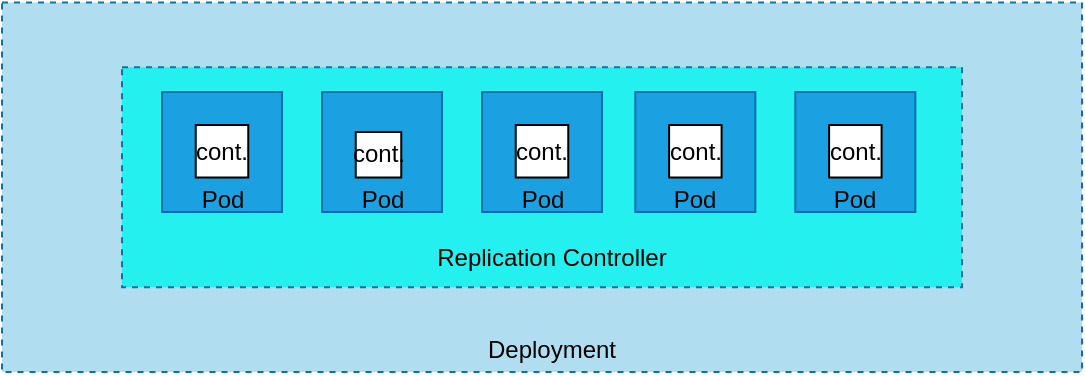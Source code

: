 <mxfile version="16.5.1" type="device"><diagram id="P_9lzfHDHfWOj2wfMAfF" name="Page-1"><mxGraphModel dx="981" dy="591" grid="1" gridSize="10" guides="1" tooltips="1" connect="1" arrows="1" fold="1" page="1" pageScale="1" pageWidth="850" pageHeight="1100" math="0" shadow="0"><root><mxCell id="0"/><mxCell id="1" parent="0"/><mxCell id="oiO0h5mgKHfxbsJJMELq-2" value="" style="rounded=0;whiteSpace=wrap;html=1;dashed=1;fillColor=#b1ddf0;strokeColor=#10739e;" vertex="1" parent="1"><mxGeometry x="400" y="265.26" width="540" height="184.74" as="geometry"/></mxCell><mxCell id="TK9xTPbBxxrg4uhe8PhW-23" value="" style="rounded=0;whiteSpace=wrap;html=1;dashed=1;fillColor=#24F0F0;strokeColor=#10739e;" parent="1" vertex="1"><mxGeometry x="460" y="297.63" width="420" height="110" as="geometry"/></mxCell><mxCell id="TK9xTPbBxxrg4uhe8PhW-26" value="" style="group" parent="1" vertex="1" connectable="0"><mxGeometry x="480" y="310" width="60" height="65.25" as="geometry"/></mxCell><mxCell id="TK9xTPbBxxrg4uhe8PhW-27" value="" style="whiteSpace=wrap;html=1;aspect=fixed;fillColor=#1ba1e2;fontColor=#ffffff;strokeColor=#006EAF;" parent="TK9xTPbBxxrg4uhe8PhW-26" vertex="1"><mxGeometry width="60" height="60" as="geometry"/></mxCell><mxCell id="TK9xTPbBxxrg4uhe8PhW-28" value="cont." style="whiteSpace=wrap;html=1;aspect=fixed;" parent="TK9xTPbBxxrg4uhe8PhW-26" vertex="1"><mxGeometry x="16.875" y="16.5" width="26.25" height="26.25" as="geometry"/></mxCell><mxCell id="TK9xTPbBxxrg4uhe8PhW-29" value="Pod" style="text;html=1;strokeColor=none;fillColor=none;align=center;verticalAlign=middle;whiteSpace=wrap;rounded=0;" parent="TK9xTPbBxxrg4uhe8PhW-26" vertex="1"><mxGeometry x="7.5" y="42.75" width="45" height="22.5" as="geometry"/></mxCell><mxCell id="TK9xTPbBxxrg4uhe8PhW-30" value="" style="group" parent="1" vertex="1" connectable="0"><mxGeometry x="500" y="310" width="300" height="65.25" as="geometry"/></mxCell><mxCell id="TK9xTPbBxxrg4uhe8PhW-31" value="" style="whiteSpace=wrap;html=1;aspect=fixed;fillColor=#1ba1e2;fontColor=#ffffff;strokeColor=#006EAF;" parent="TK9xTPbBxxrg4uhe8PhW-30" vertex="1"><mxGeometry x="60" width="60" height="60" as="geometry"/></mxCell><mxCell id="TK9xTPbBxxrg4uhe8PhW-32" value="cont." style="whiteSpace=wrap;html=1;aspect=fixed;" parent="TK9xTPbBxxrg4uhe8PhW-30" vertex="1"><mxGeometry x="76.88" y="20" width="22.75" height="22.75" as="geometry"/></mxCell><mxCell id="TK9xTPbBxxrg4uhe8PhW-33" value="Pod" style="text;html=1;strokeColor=none;fillColor=none;align=center;verticalAlign=middle;whiteSpace=wrap;rounded=0;" parent="TK9xTPbBxxrg4uhe8PhW-30" vertex="1"><mxGeometry x="67.5" y="42.75" width="45" height="22.5" as="geometry"/></mxCell><mxCell id="oiO0h5mgKHfxbsJJMELq-3" value="" style="whiteSpace=wrap;html=1;aspect=fixed;fillColor=#1ba1e2;fontColor=#ffffff;strokeColor=#006EAF;" vertex="1" parent="TK9xTPbBxxrg4uhe8PhW-30"><mxGeometry x="140.0" width="60" height="60" as="geometry"/></mxCell><mxCell id="oiO0h5mgKHfxbsJJMELq-4" value="cont." style="whiteSpace=wrap;html=1;aspect=fixed;" vertex="1" parent="TK9xTPbBxxrg4uhe8PhW-30"><mxGeometry x="156.875" y="16.5" width="26.25" height="26.25" as="geometry"/></mxCell><mxCell id="oiO0h5mgKHfxbsJJMELq-5" value="Pod" style="text;html=1;strokeColor=none;fillColor=none;align=center;verticalAlign=middle;whiteSpace=wrap;rounded=0;" vertex="1" parent="TK9xTPbBxxrg4uhe8PhW-30"><mxGeometry x="147.5" y="42.75" width="45" height="22.5" as="geometry"/></mxCell><mxCell id="TK9xTPbBxxrg4uhe8PhW-43" value="" style="group" parent="1" vertex="1" connectable="0"><mxGeometry x="716.67" y="310" width="60" height="65.25" as="geometry"/></mxCell><mxCell id="TK9xTPbBxxrg4uhe8PhW-44" value="" style="whiteSpace=wrap;html=1;aspect=fixed;fillColor=#1ba1e2;fontColor=#ffffff;strokeColor=#006EAF;" parent="TK9xTPbBxxrg4uhe8PhW-43" vertex="1"><mxGeometry width="60" height="60" as="geometry"/></mxCell><mxCell id="TK9xTPbBxxrg4uhe8PhW-45" value="cont." style="whiteSpace=wrap;html=1;aspect=fixed;" parent="TK9xTPbBxxrg4uhe8PhW-43" vertex="1"><mxGeometry x="16.875" y="16.5" width="26.25" height="26.25" as="geometry"/></mxCell><mxCell id="TK9xTPbBxxrg4uhe8PhW-46" value="Pod" style="text;html=1;strokeColor=none;fillColor=none;align=center;verticalAlign=middle;whiteSpace=wrap;rounded=0;" parent="TK9xTPbBxxrg4uhe8PhW-43" vertex="1"><mxGeometry x="7.5" y="42.75" width="45" height="22.5" as="geometry"/></mxCell><mxCell id="TK9xTPbBxxrg4uhe8PhW-47" value="" style="group" parent="1" vertex="1" connectable="0"><mxGeometry x="796.67" y="310" width="60" height="65.25" as="geometry"/></mxCell><mxCell id="TK9xTPbBxxrg4uhe8PhW-48" value="" style="whiteSpace=wrap;html=1;aspect=fixed;fillColor=#1ba1e2;fontColor=#ffffff;strokeColor=#006EAF;" parent="TK9xTPbBxxrg4uhe8PhW-47" vertex="1"><mxGeometry width="60" height="60" as="geometry"/></mxCell><mxCell id="TK9xTPbBxxrg4uhe8PhW-49" value="cont." style="whiteSpace=wrap;html=1;aspect=fixed;" parent="TK9xTPbBxxrg4uhe8PhW-47" vertex="1"><mxGeometry x="16.875" y="16.5" width="26.25" height="26.25" as="geometry"/></mxCell><mxCell id="TK9xTPbBxxrg4uhe8PhW-50" value="Pod" style="text;html=1;strokeColor=none;fillColor=none;align=center;verticalAlign=middle;whiteSpace=wrap;rounded=0;" parent="TK9xTPbBxxrg4uhe8PhW-47" vertex="1"><mxGeometry x="7.5" y="42.75" width="45" height="22.5" as="geometry"/></mxCell><mxCell id="TK9xTPbBxxrg4uhe8PhW-24" value="Replication Controller" style="text;html=1;strokeColor=none;fillColor=none;align=center;verticalAlign=middle;whiteSpace=wrap;rounded=0;dashed=1;" parent="1" vertex="1"><mxGeometry x="605" y="377.63" width="140" height="30" as="geometry"/></mxCell><mxCell id="oiO0h5mgKHfxbsJJMELq-9" value="Deployment" style="text;html=1;strokeColor=none;fillColor=none;align=center;verticalAlign=middle;whiteSpace=wrap;rounded=0;dashed=1;" vertex="1" parent="1"><mxGeometry x="605" y="427.63" width="140" height="22.37" as="geometry"/></mxCell></root></mxGraphModel></diagram></mxfile>